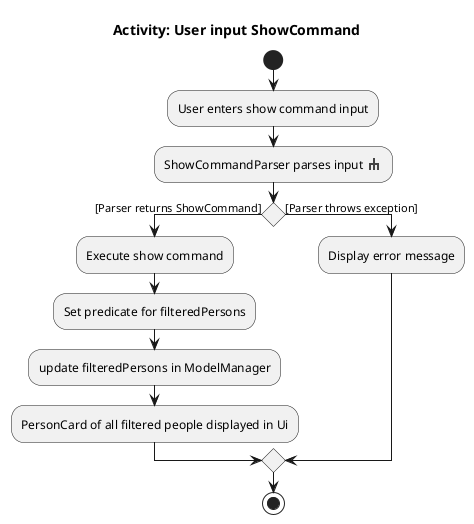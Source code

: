 @startuml
sprite $rake [16x16/8] {
0000000000000000
0000000jj0000000
0000000jj0000000
0005555jj5555000
000jjeejjeejj000
000jj00jj00jj000
000jj00jj00jj000
0000000000000000
}
start
title Activity: User input ShowCommand
:User enters show command input;
:ShowCommandParser parses input <$rake>;
if () then ([Parser returns ShowCommand])
    :Execute show command;
    :Set predicate for filteredPersons;
    :update filteredPersons in ModelManager;
    :PersonCard of all filtered people displayed in Ui;
else ([Parser throws exception])
    :Display error message;
endif
stop
@enduml
